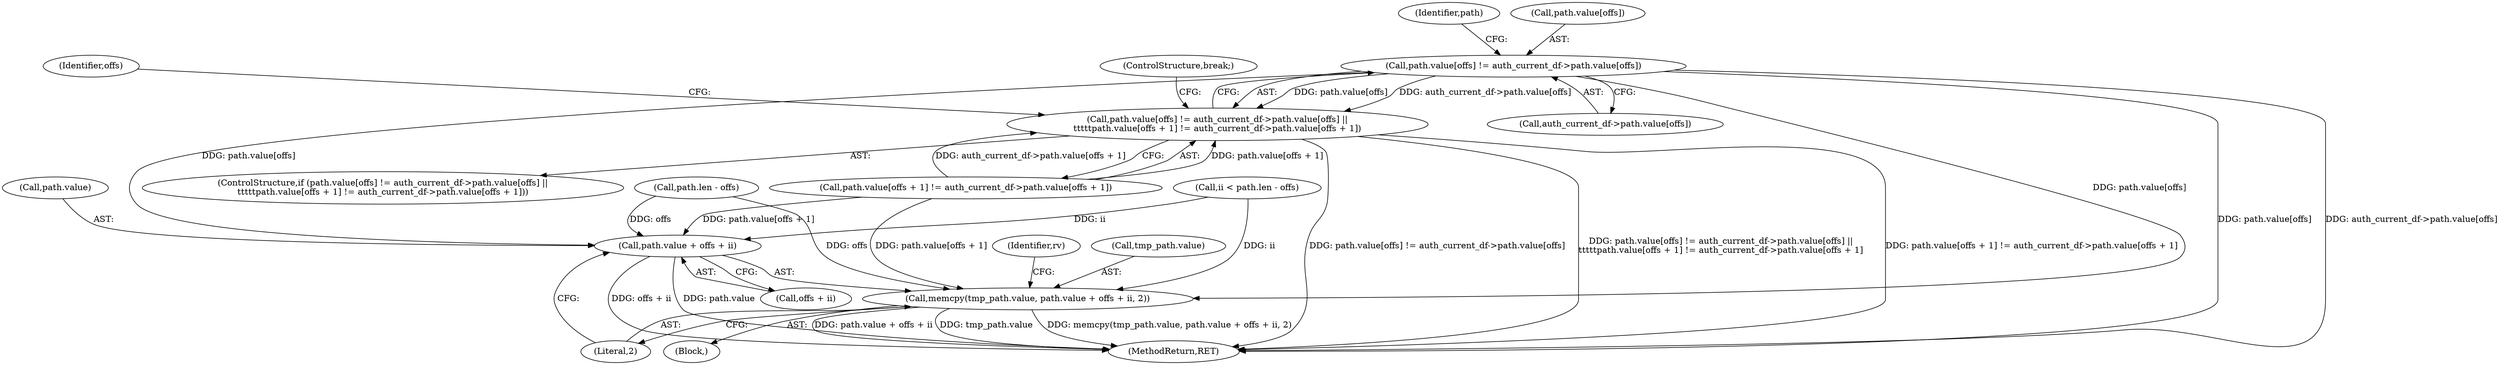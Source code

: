 digraph "0_OpenSC_8fe377e93b4b56060e5bbfb6f3142ceaeca744fa_12@array" {
"1000360" [label="(Call,path.value[offs] != auth_current_df->path.value[offs])"];
"1000359" [label="(Call,path.value[offs] != auth_current_df->path.value[offs] ||\n\t\t\t\t\tpath.value[offs + 1] != auth_current_df->path.value[offs + 1])"];
"1000504" [label="(Call,memcpy(tmp_path.value, path.value + offs + ii, 2))"];
"1000508" [label="(Call,path.value + offs + ii)"];
"1000517" [label="(Identifier,rv)"];
"1000358" [label="(ControlStructure,if (path.value[offs] != auth_current_df->path.value[offs] ||\n\t\t\t\t\tpath.value[offs + 1] != auth_current_df->path.value[offs + 1]))"];
"1000495" [label="(Call,path.len - offs)"];
"1000359" [label="(Call,path.value[offs] != auth_current_df->path.value[offs] ||\n\t\t\t\t\tpath.value[offs + 1] != auth_current_df->path.value[offs + 1])"];
"1000376" [label="(Identifier,path)"];
"1000508" [label="(Call,path.value + offs + ii)"];
"1000373" [label="(Call,path.value[offs + 1] != auth_current_df->path.value[offs + 1])"];
"1000515" [label="(Literal,2)"];
"1000503" [label="(Block,)"];
"1000356" [label="(Identifier,offs)"];
"1000505" [label="(Call,tmp_path.value)"];
"1000509" [label="(Call,path.value)"];
"1000512" [label="(Call,offs + ii)"];
"1000361" [label="(Call,path.value[offs])"];
"1000366" [label="(Call,auth_current_df->path.value[offs])"];
"1000570" [label="(MethodReturn,RET)"];
"1000390" [label="(ControlStructure,break;)"];
"1000493" [label="(Call,ii < path.len - offs)"];
"1000504" [label="(Call,memcpy(tmp_path.value, path.value + offs + ii, 2))"];
"1000360" [label="(Call,path.value[offs] != auth_current_df->path.value[offs])"];
"1000360" -> "1000359"  [label="AST: "];
"1000360" -> "1000366"  [label="CFG: "];
"1000361" -> "1000360"  [label="AST: "];
"1000366" -> "1000360"  [label="AST: "];
"1000376" -> "1000360"  [label="CFG: "];
"1000359" -> "1000360"  [label="CFG: "];
"1000360" -> "1000570"  [label="DDG: path.value[offs]"];
"1000360" -> "1000570"  [label="DDG: auth_current_df->path.value[offs]"];
"1000360" -> "1000359"  [label="DDG: path.value[offs]"];
"1000360" -> "1000359"  [label="DDG: auth_current_df->path.value[offs]"];
"1000360" -> "1000504"  [label="DDG: path.value[offs]"];
"1000360" -> "1000508"  [label="DDG: path.value[offs]"];
"1000359" -> "1000358"  [label="AST: "];
"1000359" -> "1000373"  [label="CFG: "];
"1000373" -> "1000359"  [label="AST: "];
"1000390" -> "1000359"  [label="CFG: "];
"1000356" -> "1000359"  [label="CFG: "];
"1000359" -> "1000570"  [label="DDG: path.value[offs + 1] != auth_current_df->path.value[offs + 1]"];
"1000359" -> "1000570"  [label="DDG: path.value[offs] != auth_current_df->path.value[offs]"];
"1000359" -> "1000570"  [label="DDG: path.value[offs] != auth_current_df->path.value[offs] ||\n\t\t\t\t\tpath.value[offs + 1] != auth_current_df->path.value[offs + 1]"];
"1000373" -> "1000359"  [label="DDG: path.value[offs + 1]"];
"1000373" -> "1000359"  [label="DDG: auth_current_df->path.value[offs + 1]"];
"1000504" -> "1000503"  [label="AST: "];
"1000504" -> "1000515"  [label="CFG: "];
"1000505" -> "1000504"  [label="AST: "];
"1000508" -> "1000504"  [label="AST: "];
"1000515" -> "1000504"  [label="AST: "];
"1000517" -> "1000504"  [label="CFG: "];
"1000504" -> "1000570"  [label="DDG: tmp_path.value"];
"1000504" -> "1000570"  [label="DDG: memcpy(tmp_path.value, path.value + offs + ii, 2)"];
"1000504" -> "1000570"  [label="DDG: path.value + offs + ii"];
"1000373" -> "1000504"  [label="DDG: path.value[offs + 1]"];
"1000495" -> "1000504"  [label="DDG: offs"];
"1000493" -> "1000504"  [label="DDG: ii"];
"1000508" -> "1000512"  [label="CFG: "];
"1000509" -> "1000508"  [label="AST: "];
"1000512" -> "1000508"  [label="AST: "];
"1000515" -> "1000508"  [label="CFG: "];
"1000508" -> "1000570"  [label="DDG: path.value"];
"1000508" -> "1000570"  [label="DDG: offs + ii"];
"1000373" -> "1000508"  [label="DDG: path.value[offs + 1]"];
"1000495" -> "1000508"  [label="DDG: offs"];
"1000493" -> "1000508"  [label="DDG: ii"];
}
